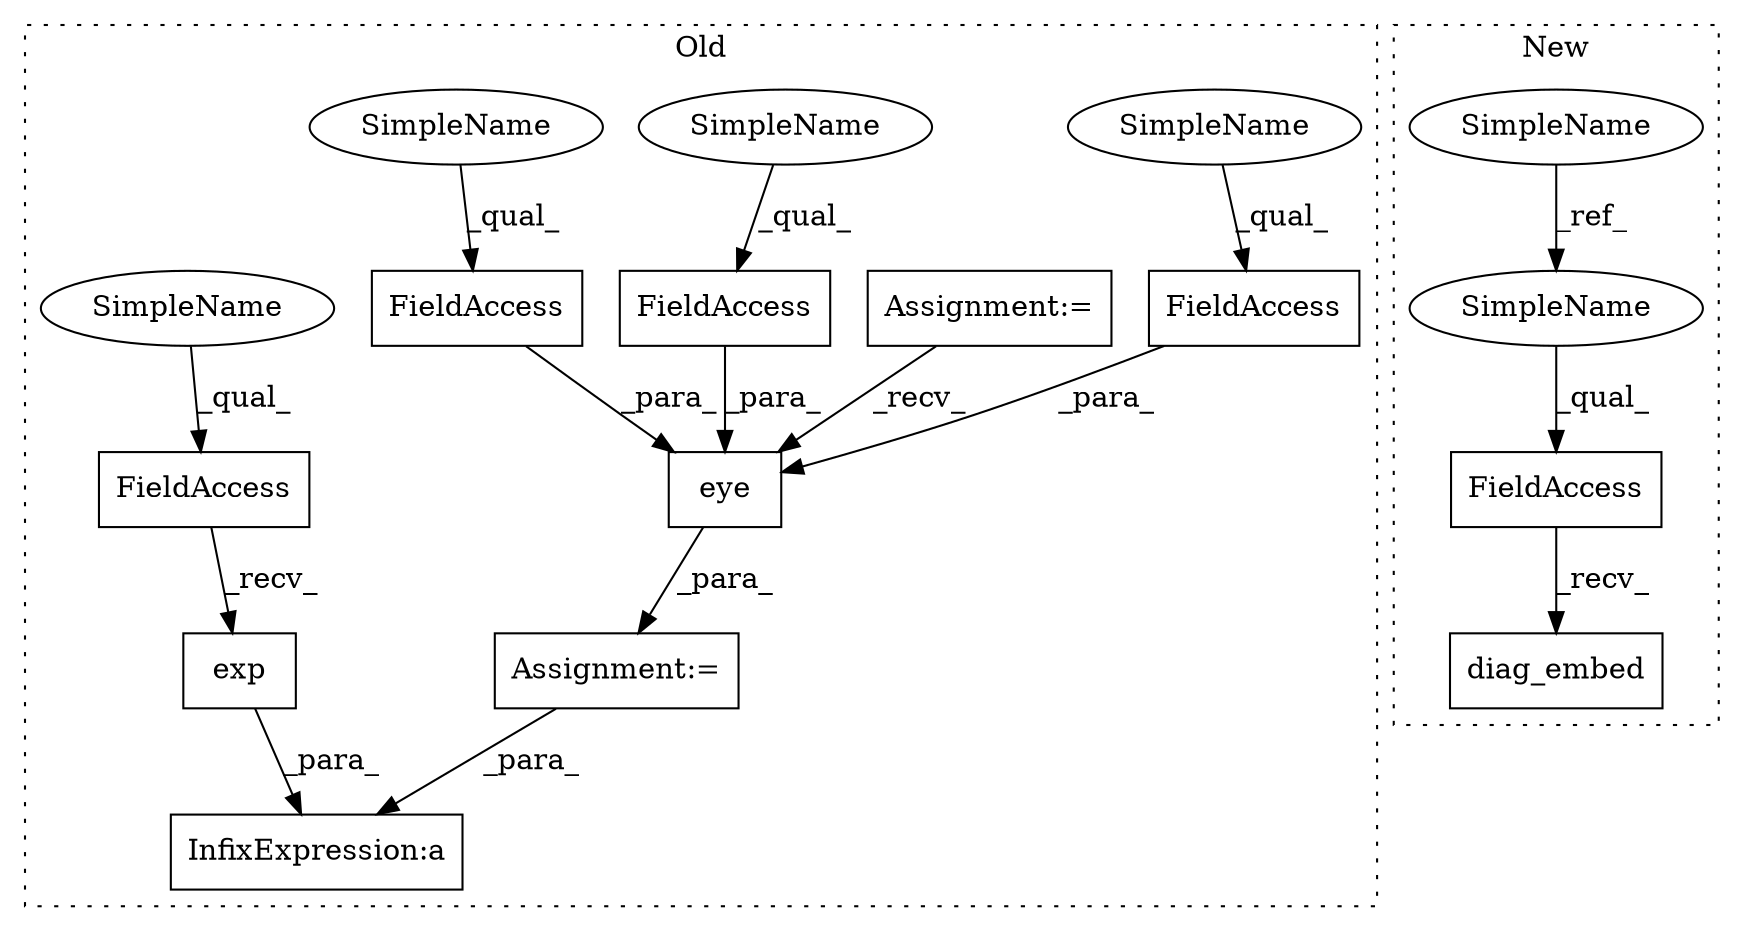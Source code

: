 digraph G {
subgraph cluster0 {
1 [label="exp" a="32" s="2095" l="5" shape="box"];
3 [label="InfixExpression:a" a="27" s="2100" l="3" shape="box"];
4 [label="eye" a="32" s="1989,2028" l="4,1" shape="box"];
5 [label="FieldAccess" a="22" s="2065" l="29" shape="box"];
8 [label="FieldAccess" a="22" s="1993" l="14" shape="box"];
9 [label="FieldAccess" a="22" s="2008" l="10" shape="box"];
10 [label="FieldAccess" a="22" s="2019" l="9" shape="box"];
11 [label="Assignment:=" a="7" s="1982" l="1" shape="box"];
12 [label="Assignment:=" a="7" s="1917" l="5" shape="box"];
14 [label="SimpleName" a="42" s="2008" l="3" shape="ellipse"];
15 [label="SimpleName" a="42" s="2019" l="3" shape="ellipse"];
16 [label="SimpleName" a="42" s="2065" l="4" shape="ellipse"];
17 [label="SimpleName" a="42" s="1993" l="4" shape="ellipse"];
label = "Old";
style="dotted";
}
subgraph cluster1 {
2 [label="diag_embed" a="32" s="1928" l="12" shape="box"];
6 [label="FieldAccess" a="22" s="1902" l="25" shape="box"];
7 [label="SimpleName" a="42" s="1797" l="4" shape="ellipse"];
13 [label="SimpleName" a="42" s="1902" l="4" shape="ellipse"];
label = "New";
style="dotted";
}
1 -> 3 [label="_para_"];
4 -> 11 [label="_para_"];
5 -> 1 [label="_recv_"];
6 -> 2 [label="_recv_"];
7 -> 13 [label="_ref_"];
8 -> 4 [label="_para_"];
9 -> 4 [label="_para_"];
10 -> 4 [label="_para_"];
11 -> 3 [label="_para_"];
12 -> 4 [label="_recv_"];
13 -> 6 [label="_qual_"];
14 -> 9 [label="_qual_"];
15 -> 10 [label="_qual_"];
16 -> 5 [label="_qual_"];
17 -> 8 [label="_qual_"];
}